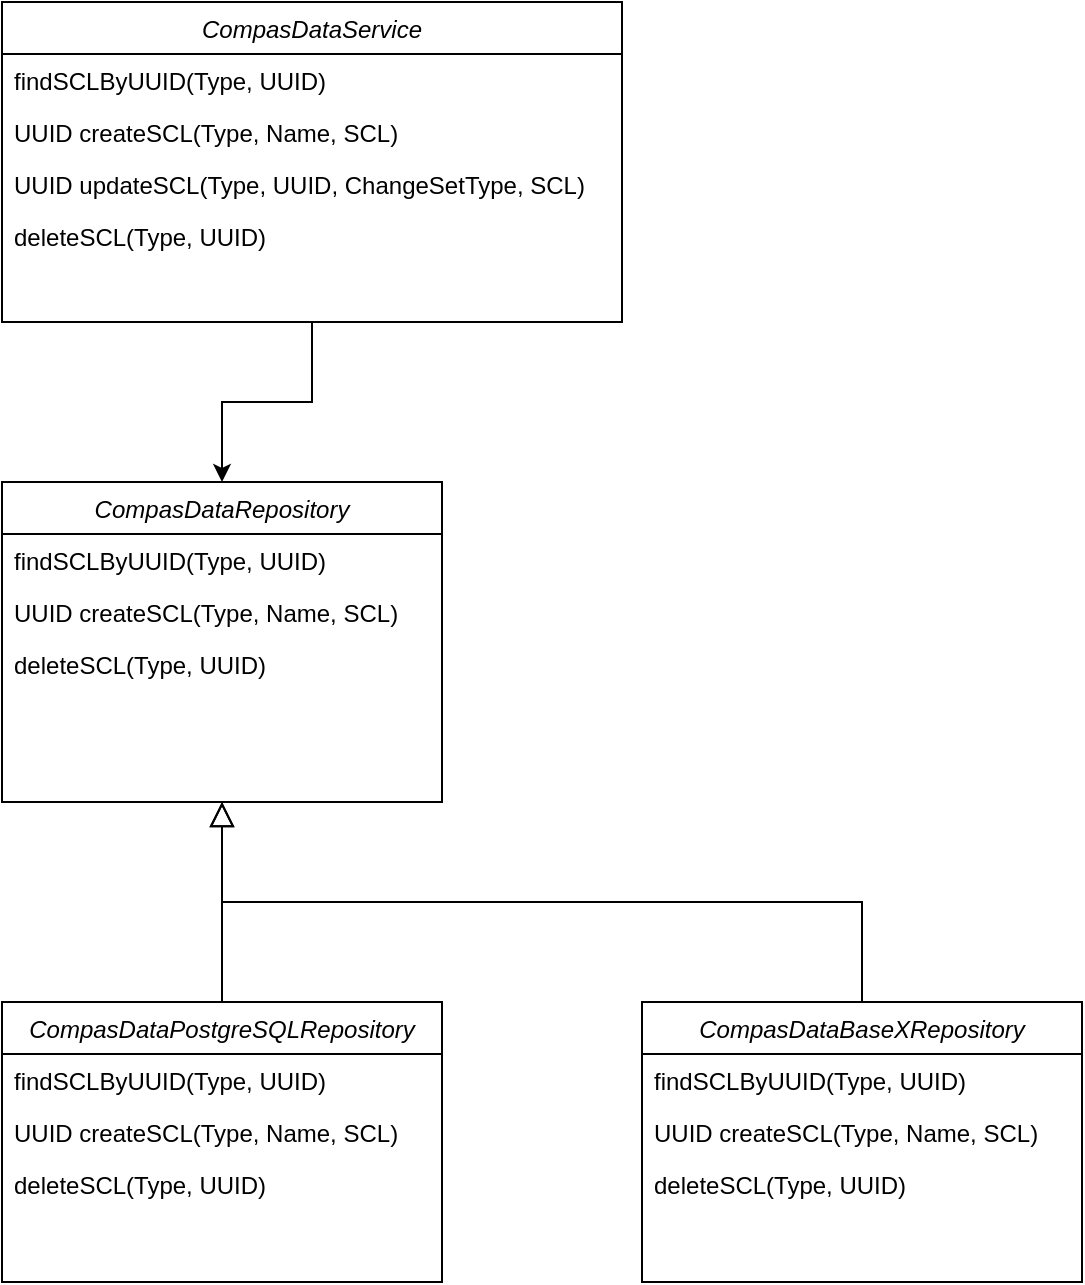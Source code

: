 <mxfile version="14.5.1" type="device"><diagram id="C5RBs43oDa-KdzZeNtuy" name="Page-1"><mxGraphModel dx="1455" dy="1000" grid="1" gridSize="10" guides="1" tooltips="1" connect="1" arrows="1" fold="1" page="1" pageScale="1" pageWidth="827" pageHeight="1169" math="0" shadow="0"><root><mxCell id="WIyWlLk6GJQsqaUBKTNV-0"/><mxCell id="WIyWlLk6GJQsqaUBKTNV-1" parent="WIyWlLk6GJQsqaUBKTNV-0"/><mxCell id="NIAyhVhMQPa1C4ApFFZW-18" style="edgeStyle=orthogonalEdgeStyle;rounded=0;orthogonalLoop=1;jettySize=auto;html=1;entryX=0.5;entryY=0;entryDx=0;entryDy=0;" parent="WIyWlLk6GJQsqaUBKTNV-1" source="NIAyhVhMQPa1C4ApFFZW-0" target="NDvXTbfz03HUvlPJgg2j-0" edge="1"><mxGeometry relative="1" as="geometry"/></mxCell><mxCell id="NIAyhVhMQPa1C4ApFFZW-0" value="CompasDataService" style="swimlane;fontStyle=2;align=center;verticalAlign=top;childLayout=stackLayout;horizontal=1;startSize=26;horizontalStack=0;resizeParent=1;resizeLast=0;collapsible=1;marginBottom=0;rounded=0;shadow=0;strokeWidth=1;" parent="WIyWlLk6GJQsqaUBKTNV-1" vertex="1"><mxGeometry x="120" y="80" width="310" height="160" as="geometry"><mxRectangle x="230" y="140" width="160" height="26" as="alternateBounds"/></mxGeometry></mxCell><mxCell id="NIAyhVhMQPa1C4ApFFZW-10" value="findSCLByUUID(Type, UUID)" style="text;align=left;verticalAlign=top;spacingLeft=4;spacingRight=4;overflow=hidden;rotatable=0;points=[[0,0.5],[1,0.5]];portConstraint=eastwest;" parent="NIAyhVhMQPa1C4ApFFZW-0" vertex="1"><mxGeometry y="26" width="310" height="26" as="geometry"/></mxCell><mxCell id="NIAyhVhMQPa1C4ApFFZW-5" value="UUID createSCL(Type, Name, SCL)" style="text;align=left;verticalAlign=top;spacingLeft=4;spacingRight=4;overflow=hidden;rotatable=0;points=[[0,0.5],[1,0.5]];portConstraint=eastwest;" parent="NIAyhVhMQPa1C4ApFFZW-0" vertex="1"><mxGeometry y="52" width="310" height="26" as="geometry"/></mxCell><mxCell id="NIAyhVhMQPa1C4ApFFZW-7" value="UUID updateSCL(Type, UUID, ChangeSetType, SCL)" style="text;align=left;verticalAlign=top;spacingLeft=4;spacingRight=4;overflow=hidden;rotatable=0;points=[[0,0.5],[1,0.5]];portConstraint=eastwest;" parent="NIAyhVhMQPa1C4ApFFZW-0" vertex="1"><mxGeometry y="78" width="310" height="26" as="geometry"/></mxCell><mxCell id="NIAyhVhMQPa1C4ApFFZW-8" value="deleteSCL(Type, UUID)" style="text;align=left;verticalAlign=top;spacingLeft=4;spacingRight=4;overflow=hidden;rotatable=0;points=[[0,0.5],[1,0.5]];portConstraint=eastwest;" parent="NIAyhVhMQPa1C4ApFFZW-0" vertex="1"><mxGeometry y="104" width="310" height="26" as="geometry"/></mxCell><mxCell id="NIAyhVhMQPa1C4ApFFZW-12" value="CompasDataPostgreSQLRepository" style="swimlane;fontStyle=2;align=center;verticalAlign=top;childLayout=stackLayout;horizontal=1;startSize=26;horizontalStack=0;resizeParent=1;resizeLast=0;collapsible=1;marginBottom=0;rounded=0;shadow=0;strokeWidth=1;" parent="WIyWlLk6GJQsqaUBKTNV-1" vertex="1"><mxGeometry x="120" y="580" width="220" height="140" as="geometry"><mxRectangle x="230" y="140" width="160" height="26" as="alternateBounds"/></mxGeometry></mxCell><mxCell id="NIAyhVhMQPa1C4ApFFZW-16" value="findSCLByUUID(Type, UUID)" style="text;align=left;verticalAlign=top;spacingLeft=4;spacingRight=4;overflow=hidden;rotatable=0;points=[[0,0.5],[1,0.5]];portConstraint=eastwest;" parent="NIAyhVhMQPa1C4ApFFZW-12" vertex="1"><mxGeometry y="26" width="220" height="26" as="geometry"/></mxCell><mxCell id="NIAyhVhMQPa1C4ApFFZW-13" value="UUID createSCL(Type, Name, SCL)" style="text;align=left;verticalAlign=top;spacingLeft=4;spacingRight=4;overflow=hidden;rotatable=0;points=[[0,0.5],[1,0.5]];portConstraint=eastwest;" parent="NIAyhVhMQPa1C4ApFFZW-12" vertex="1"><mxGeometry y="52" width="220" height="26" as="geometry"/></mxCell><mxCell id="NIAyhVhMQPa1C4ApFFZW-15" value="deleteSCL(Type, UUID)" style="text;align=left;verticalAlign=top;spacingLeft=4;spacingRight=4;overflow=hidden;rotatable=0;points=[[0,0.5],[1,0.5]];portConstraint=eastwest;" parent="NIAyhVhMQPa1C4ApFFZW-12" vertex="1"><mxGeometry y="78" width="220" height="26" as="geometry"/></mxCell><mxCell id="NIAyhVhMQPa1C4ApFFZW-19" value="CompasDataBaseXRepository" style="swimlane;fontStyle=2;align=center;verticalAlign=top;childLayout=stackLayout;horizontal=1;startSize=26;horizontalStack=0;resizeParent=1;resizeLast=0;collapsible=1;marginBottom=0;rounded=0;shadow=0;strokeWidth=1;" parent="WIyWlLk6GJQsqaUBKTNV-1" vertex="1"><mxGeometry x="440" y="580" width="220" height="140" as="geometry"><mxRectangle x="230" y="140" width="160" height="26" as="alternateBounds"/></mxGeometry></mxCell><mxCell id="NIAyhVhMQPa1C4ApFFZW-23" value="findSCLByUUID(Type, UUID)" style="text;align=left;verticalAlign=top;spacingLeft=4;spacingRight=4;overflow=hidden;rotatable=0;points=[[0,0.5],[1,0.5]];portConstraint=eastwest;" parent="NIAyhVhMQPa1C4ApFFZW-19" vertex="1"><mxGeometry y="26" width="220" height="26" as="geometry"/></mxCell><mxCell id="NIAyhVhMQPa1C4ApFFZW-20" value="UUID createSCL(Type, Name, SCL)" style="text;align=left;verticalAlign=top;spacingLeft=4;spacingRight=4;overflow=hidden;rotatable=0;points=[[0,0.5],[1,0.5]];portConstraint=eastwest;" parent="NIAyhVhMQPa1C4ApFFZW-19" vertex="1"><mxGeometry y="52" width="220" height="26" as="geometry"/></mxCell><mxCell id="NIAyhVhMQPa1C4ApFFZW-22" value="deleteSCL(Type, UUID)" style="text;align=left;verticalAlign=top;spacingLeft=4;spacingRight=4;overflow=hidden;rotatable=0;points=[[0,0.5],[1,0.5]];portConstraint=eastwest;" parent="NIAyhVhMQPa1C4ApFFZW-19" vertex="1"><mxGeometry y="78" width="220" height="26" as="geometry"/></mxCell><mxCell id="NDvXTbfz03HUvlPJgg2j-0" value="CompasDataRepository" style="swimlane;fontStyle=2;align=center;verticalAlign=top;childLayout=stackLayout;horizontal=1;startSize=26;horizontalStack=0;resizeParent=1;resizeLast=0;collapsible=1;marginBottom=0;rounded=0;shadow=0;strokeWidth=1;" parent="WIyWlLk6GJQsqaUBKTNV-1" vertex="1"><mxGeometry x="120" y="320" width="220" height="160" as="geometry"><mxRectangle x="230" y="140" width="160" height="26" as="alternateBounds"/></mxGeometry></mxCell><mxCell id="NDvXTbfz03HUvlPJgg2j-4" value="findSCLByUUID(Type, UUID)" style="text;align=left;verticalAlign=top;spacingLeft=4;spacingRight=4;overflow=hidden;rotatable=0;points=[[0,0.5],[1,0.5]];portConstraint=eastwest;" parent="NDvXTbfz03HUvlPJgg2j-0" vertex="1"><mxGeometry y="26" width="220" height="26" as="geometry"/></mxCell><mxCell id="NDvXTbfz03HUvlPJgg2j-1" value="UUID createSCL(Type, Name, SCL)" style="text;align=left;verticalAlign=top;spacingLeft=4;spacingRight=4;overflow=hidden;rotatable=0;points=[[0,0.5],[1,0.5]];portConstraint=eastwest;" parent="NDvXTbfz03HUvlPJgg2j-0" vertex="1"><mxGeometry y="52" width="220" height="26" as="geometry"/></mxCell><mxCell id="NDvXTbfz03HUvlPJgg2j-3" value="deleteSCL(Type, UUID)" style="text;align=left;verticalAlign=top;spacingLeft=4;spacingRight=4;overflow=hidden;rotatable=0;points=[[0,0.5],[1,0.5]];portConstraint=eastwest;" parent="NDvXTbfz03HUvlPJgg2j-0" vertex="1"><mxGeometry y="78" width="220" height="26" as="geometry"/></mxCell><mxCell id="NDvXTbfz03HUvlPJgg2j-6" value="" style="endArrow=block;endSize=10;endFill=0;shadow=0;strokeWidth=1;rounded=0;edgeStyle=elbowEdgeStyle;elbow=vertical;exitX=0.5;exitY=0;exitDx=0;exitDy=0;entryX=0.5;entryY=1;entryDx=0;entryDy=0;" parent="WIyWlLk6GJQsqaUBKTNV-1" source="NIAyhVhMQPa1C4ApFFZW-12" target="NDvXTbfz03HUvlPJgg2j-0" edge="1"><mxGeometry width="160" relative="1" as="geometry"><mxPoint x="410" y="360" as="sourcePoint"/><mxPoint x="240" y="520" as="targetPoint"/></mxGeometry></mxCell><mxCell id="NDvXTbfz03HUvlPJgg2j-7" value="" style="endArrow=block;endSize=10;endFill=0;shadow=0;strokeWidth=1;rounded=0;edgeStyle=elbowEdgeStyle;elbow=vertical;entryX=0.5;entryY=1;entryDx=0;entryDy=0;exitX=0.5;exitY=0;exitDx=0;exitDy=0;" parent="WIyWlLk6GJQsqaUBKTNV-1" source="NIAyhVhMQPa1C4ApFFZW-19" target="NDvXTbfz03HUvlPJgg2j-0" edge="1"><mxGeometry width="160" relative="1" as="geometry"><mxPoint x="420" y="370" as="sourcePoint"/><mxPoint x="310" y="268" as="targetPoint"/></mxGeometry></mxCell></root></mxGraphModel></diagram></mxfile>
